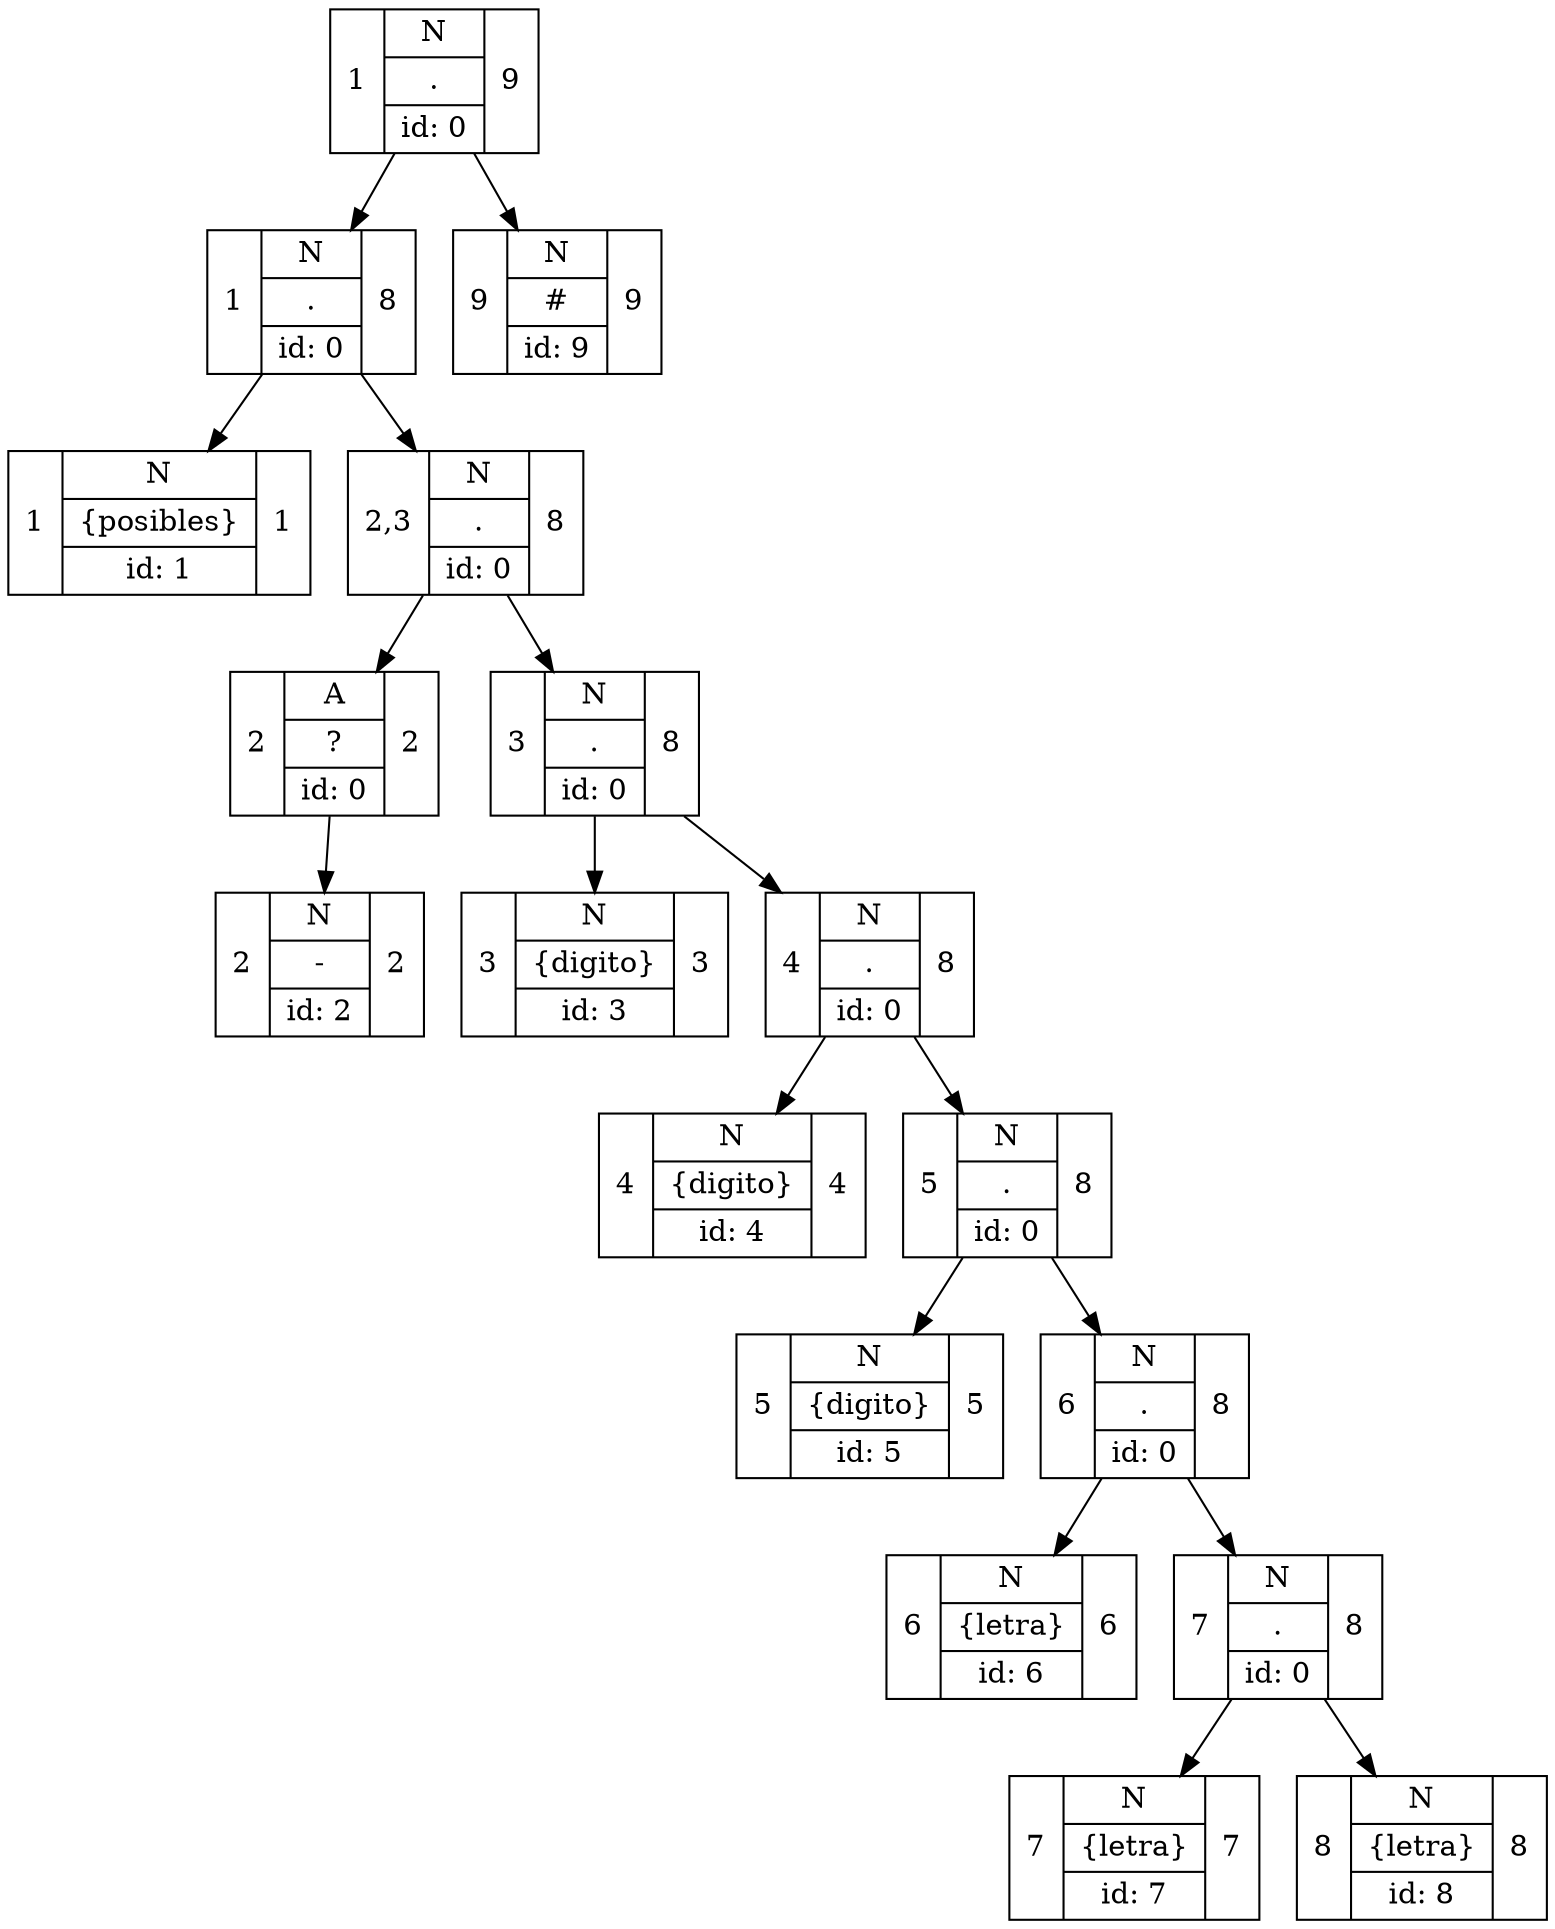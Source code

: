 digraph G{
rankdir=UD
node[shape=record]
concentrate=true
nodo0[label="1|{N|.|id: 0}|{9}"];
nodo16[label="1|{N|.|id: 0}|{8}"];
nodo1[label="1|{N|\{posibles\}|id: 1}|{1}"];
nodo16->nodo1;
nodo15[label="2,3|{N|.|id: 0}|{8}"];
nodo3[label="2|{A|?|id: 0}|{2}"];
nodo2[label="2|{N|-|id: 2}|{2}"];
nodo3->nodo2;
nodo15->nodo3;
nodo14[label="3|{N|.|id: 0}|{8}"];
nodo4[label="3|{N|\{digito\}|id: 3}|{3}"];
nodo14->nodo4;
nodo13[label="4|{N|.|id: 0}|{8}"];
nodo5[label="4|{N|\{digito\}|id: 4}|{4}"];
nodo13->nodo5;
nodo12[label="5|{N|.|id: 0}|{8}"];
nodo6[label="5|{N|\{digito\}|id: 5}|{5}"];
nodo12->nodo6;
nodo11[label="6|{N|.|id: 0}|{8}"];
nodo7[label="6|{N|\{letra\}|id: 6}|{6}"];
nodo11->nodo7;
nodo10[label="7|{N|.|id: 0}|{8}"];
nodo8[label="7|{N|\{letra\}|id: 7}|{7}"];
nodo10->nodo8;
nodo9[label="8|{N|\{letra\}|id: 8}|{8}"];
nodo10->nodo9;
nodo11->nodo10;
nodo12->nodo11;
nodo13->nodo12;
nodo14->nodo13;
nodo15->nodo14;
nodo16->nodo15;
nodo0->nodo16;
nodo17[label="9|{N|#|id: 9}|{9}"];
nodo0->nodo17;

}
